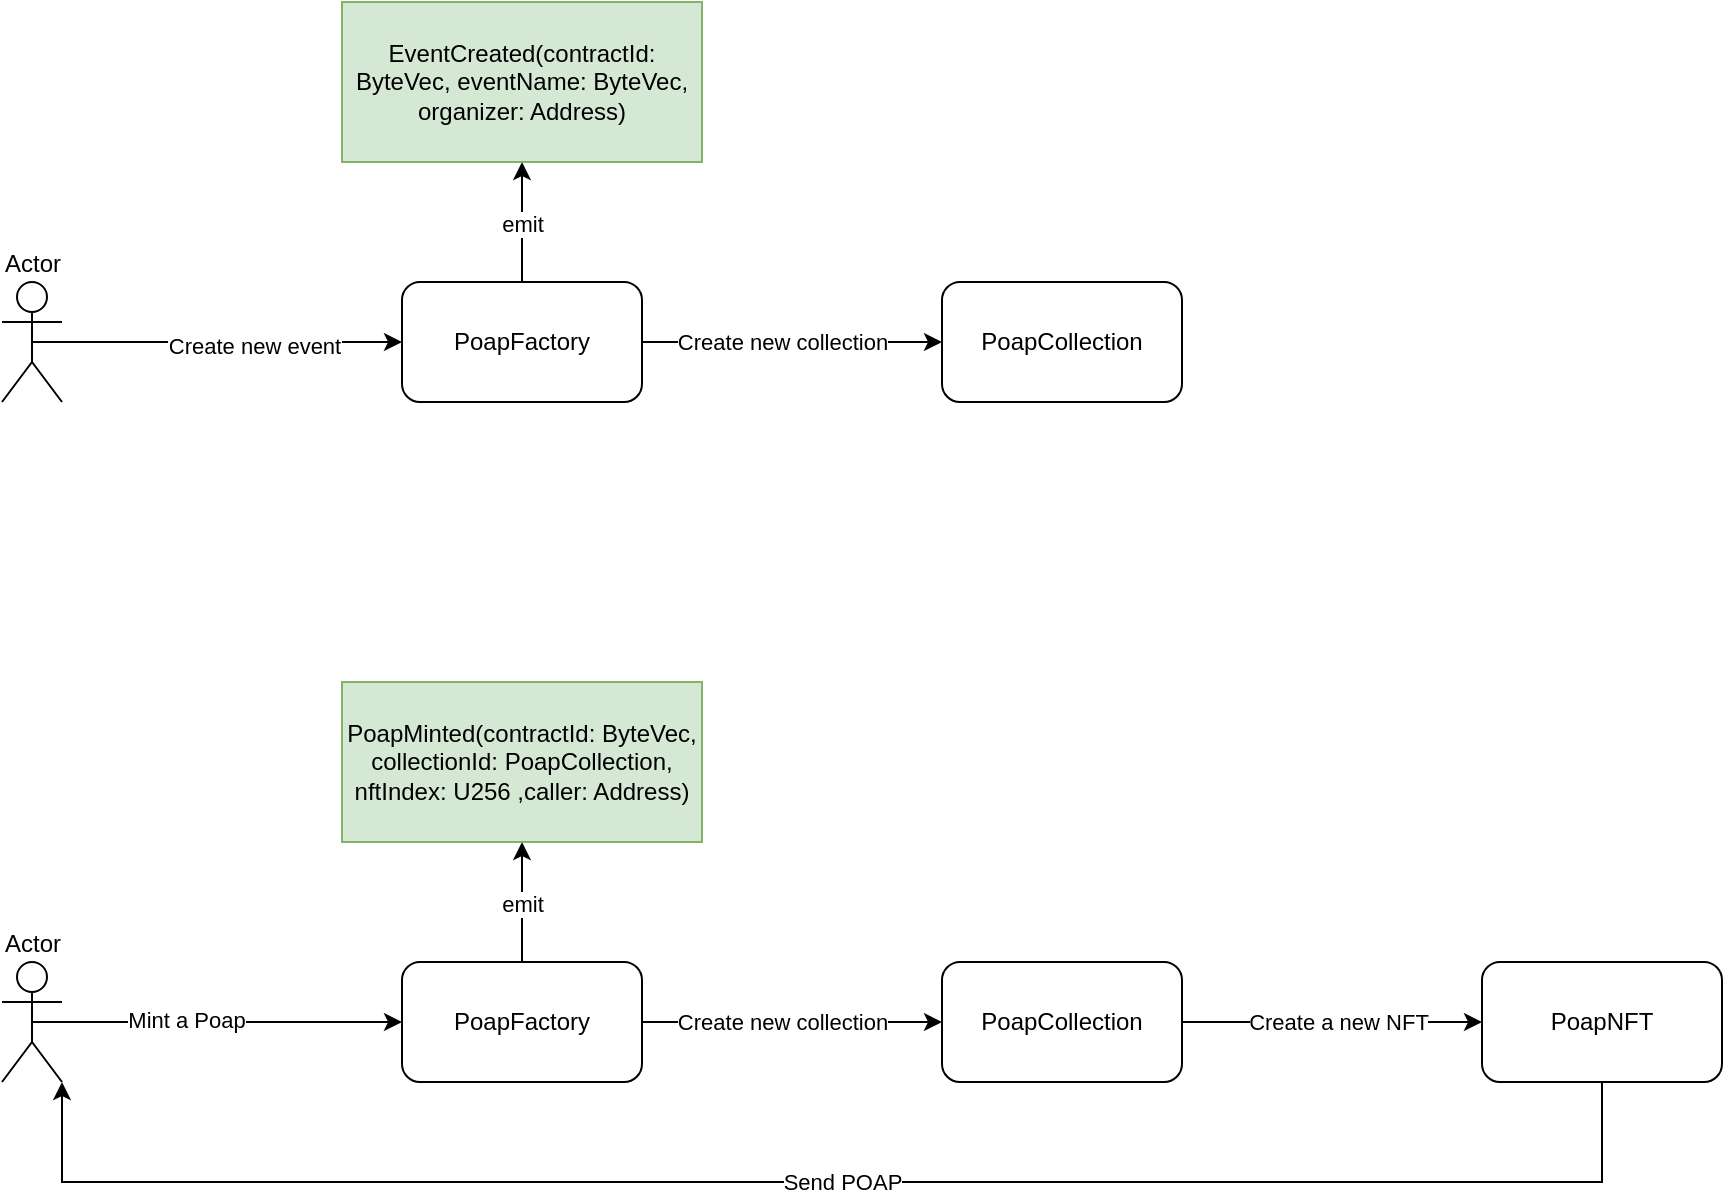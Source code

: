 <mxfile version="26.0.4">
  <diagram id="C5RBs43oDa-KdzZeNtuy" name="Page-1">
    <mxGraphModel dx="1067" dy="1233" grid="1" gridSize="10" guides="1" tooltips="1" connect="1" arrows="1" fold="1" page="1" pageScale="1" pageWidth="1169" pageHeight="827" math="0" shadow="0">
      <root>
        <mxCell id="WIyWlLk6GJQsqaUBKTNV-0" />
        <mxCell id="WIyWlLk6GJQsqaUBKTNV-1" parent="WIyWlLk6GJQsqaUBKTNV-0" />
        <mxCell id="Pax1yDMVbgt0zzM49SSv-3" style="edgeStyle=orthogonalEdgeStyle;rounded=0;orthogonalLoop=1;jettySize=auto;html=1;exitX=0.5;exitY=0.5;exitDx=0;exitDy=0;exitPerimeter=0;entryX=0;entryY=0.5;entryDx=0;entryDy=0;" edge="1" parent="WIyWlLk6GJQsqaUBKTNV-1" source="Pax1yDMVbgt0zzM49SSv-0" target="Pax1yDMVbgt0zzM49SSv-5">
          <mxGeometry relative="1" as="geometry">
            <mxPoint x="299" y="220" as="targetPoint" />
          </mxGeometry>
        </mxCell>
        <mxCell id="Pax1yDMVbgt0zzM49SSv-4" value="Create new event" style="edgeLabel;html=1;align=center;verticalAlign=middle;resizable=0;points=[];" vertex="1" connectable="0" parent="Pax1yDMVbgt0zzM49SSv-3">
          <mxGeometry x="0.192" y="-2" relative="1" as="geometry">
            <mxPoint as="offset" />
          </mxGeometry>
        </mxCell>
        <mxCell id="Pax1yDMVbgt0zzM49SSv-0" value="Actor" style="shape=umlActor;verticalLabelPosition=top;verticalAlign=bottom;html=1;outlineConnect=0;labelPosition=center;align=center;" vertex="1" parent="WIyWlLk6GJQsqaUBKTNV-1">
          <mxGeometry x="40" y="190" width="30" height="60" as="geometry" />
        </mxCell>
        <mxCell id="Pax1yDMVbgt0zzM49SSv-7" style="edgeStyle=orthogonalEdgeStyle;rounded=0;orthogonalLoop=1;jettySize=auto;html=1;exitX=1;exitY=0.5;exitDx=0;exitDy=0;" edge="1" parent="WIyWlLk6GJQsqaUBKTNV-1" source="Pax1yDMVbgt0zzM49SSv-5" target="Pax1yDMVbgt0zzM49SSv-6">
          <mxGeometry relative="1" as="geometry" />
        </mxCell>
        <mxCell id="Pax1yDMVbgt0zzM49SSv-9" value="Create new collection" style="edgeLabel;html=1;align=center;verticalAlign=middle;resizable=0;points=[];" vertex="1" connectable="0" parent="Pax1yDMVbgt0zzM49SSv-7">
          <mxGeometry x="-0.333" relative="1" as="geometry">
            <mxPoint x="20" as="offset" />
          </mxGeometry>
        </mxCell>
        <mxCell id="Pax1yDMVbgt0zzM49SSv-10" style="edgeStyle=orthogonalEdgeStyle;rounded=0;orthogonalLoop=1;jettySize=auto;html=1;exitX=0.5;exitY=0;exitDx=0;exitDy=0;entryX=0.5;entryY=1;entryDx=0;entryDy=0;" edge="1" parent="WIyWlLk6GJQsqaUBKTNV-1" source="Pax1yDMVbgt0zzM49SSv-5" target="Pax1yDMVbgt0zzM49SSv-12">
          <mxGeometry relative="1" as="geometry">
            <mxPoint x="505" y="140" as="targetPoint" />
          </mxGeometry>
        </mxCell>
        <mxCell id="Pax1yDMVbgt0zzM49SSv-13" value="emit" style="edgeLabel;html=1;align=center;verticalAlign=middle;resizable=0;points=[];" vertex="1" connectable="0" parent="Pax1yDMVbgt0zzM49SSv-10">
          <mxGeometry x="-0.002" y="-2" relative="1" as="geometry">
            <mxPoint x="-2" y="1" as="offset" />
          </mxGeometry>
        </mxCell>
        <mxCell id="Pax1yDMVbgt0zzM49SSv-5" value="PoapFactory" style="rounded=1;whiteSpace=wrap;html=1;" vertex="1" parent="WIyWlLk6GJQsqaUBKTNV-1">
          <mxGeometry x="240" y="190" width="120" height="60" as="geometry" />
        </mxCell>
        <mxCell id="Pax1yDMVbgt0zzM49SSv-6" value="PoapCollection" style="rounded=1;whiteSpace=wrap;html=1;" vertex="1" parent="WIyWlLk6GJQsqaUBKTNV-1">
          <mxGeometry x="510" y="190" width="120" height="60" as="geometry" />
        </mxCell>
        <mxCell id="Pax1yDMVbgt0zzM49SSv-12" value="EventCreated(contractId: ByteVec, eventName: ByteVec, organizer: Address)" style="rounded=0;whiteSpace=wrap;html=1;fillColor=#d5e8d4;strokeColor=#82b366;" vertex="1" parent="WIyWlLk6GJQsqaUBKTNV-1">
          <mxGeometry x="210" y="50" width="180" height="80" as="geometry" />
        </mxCell>
        <mxCell id="Pax1yDMVbgt0zzM49SSv-15" style="edgeStyle=orthogonalEdgeStyle;rounded=0;orthogonalLoop=1;jettySize=auto;html=1;exitX=0.5;exitY=0.5;exitDx=0;exitDy=0;exitPerimeter=0;entryX=0;entryY=0.5;entryDx=0;entryDy=0;" edge="1" parent="WIyWlLk6GJQsqaUBKTNV-1" source="Pax1yDMVbgt0zzM49SSv-17" target="Pax1yDMVbgt0zzM49SSv-22">
          <mxGeometry relative="1" as="geometry">
            <mxPoint x="299" y="560" as="targetPoint" />
          </mxGeometry>
        </mxCell>
        <mxCell id="Pax1yDMVbgt0zzM49SSv-25" value="Mint a Poap" style="edgeLabel;html=1;align=center;verticalAlign=middle;resizable=0;points=[];" vertex="1" connectable="0" parent="Pax1yDMVbgt0zzM49SSv-15">
          <mxGeometry x="-0.168" y="1" relative="1" as="geometry">
            <mxPoint as="offset" />
          </mxGeometry>
        </mxCell>
        <mxCell id="Pax1yDMVbgt0zzM49SSv-17" value="Actor" style="shape=umlActor;verticalLabelPosition=top;verticalAlign=bottom;html=1;outlineConnect=0;labelPosition=center;align=center;" vertex="1" parent="WIyWlLk6GJQsqaUBKTNV-1">
          <mxGeometry x="40" y="530" width="30" height="60" as="geometry" />
        </mxCell>
        <mxCell id="Pax1yDMVbgt0zzM49SSv-18" style="edgeStyle=orthogonalEdgeStyle;rounded=0;orthogonalLoop=1;jettySize=auto;html=1;exitX=1;exitY=0.5;exitDx=0;exitDy=0;" edge="1" parent="WIyWlLk6GJQsqaUBKTNV-1" source="Pax1yDMVbgt0zzM49SSv-22" target="Pax1yDMVbgt0zzM49SSv-23">
          <mxGeometry relative="1" as="geometry" />
        </mxCell>
        <mxCell id="Pax1yDMVbgt0zzM49SSv-19" value="Create new collection" style="edgeLabel;html=1;align=center;verticalAlign=middle;resizable=0;points=[];" vertex="1" connectable="0" parent="Pax1yDMVbgt0zzM49SSv-18">
          <mxGeometry x="-0.333" relative="1" as="geometry">
            <mxPoint x="20" as="offset" />
          </mxGeometry>
        </mxCell>
        <mxCell id="Pax1yDMVbgt0zzM49SSv-20" style="edgeStyle=orthogonalEdgeStyle;rounded=0;orthogonalLoop=1;jettySize=auto;html=1;exitX=0.5;exitY=0;exitDx=0;exitDy=0;entryX=0.5;entryY=1;entryDx=0;entryDy=0;" edge="1" parent="WIyWlLk6GJQsqaUBKTNV-1" source="Pax1yDMVbgt0zzM49SSv-22" target="Pax1yDMVbgt0zzM49SSv-24">
          <mxGeometry relative="1" as="geometry">
            <mxPoint x="505" y="480" as="targetPoint" />
          </mxGeometry>
        </mxCell>
        <mxCell id="Pax1yDMVbgt0zzM49SSv-21" value="emit" style="edgeLabel;html=1;align=center;verticalAlign=middle;resizable=0;points=[];" vertex="1" connectable="0" parent="Pax1yDMVbgt0zzM49SSv-20">
          <mxGeometry x="-0.002" y="-2" relative="1" as="geometry">
            <mxPoint x="-2" y="1" as="offset" />
          </mxGeometry>
        </mxCell>
        <mxCell id="Pax1yDMVbgt0zzM49SSv-22" value="PoapFactory" style="rounded=1;whiteSpace=wrap;html=1;" vertex="1" parent="WIyWlLk6GJQsqaUBKTNV-1">
          <mxGeometry x="240" y="530" width="120" height="60" as="geometry" />
        </mxCell>
        <mxCell id="Pax1yDMVbgt0zzM49SSv-27" style="edgeStyle=orthogonalEdgeStyle;rounded=0;orthogonalLoop=1;jettySize=auto;html=1;exitX=1;exitY=0.5;exitDx=0;exitDy=0;entryX=0;entryY=0.5;entryDx=0;entryDy=0;" edge="1" parent="WIyWlLk6GJQsqaUBKTNV-1" source="Pax1yDMVbgt0zzM49SSv-23" target="Pax1yDMVbgt0zzM49SSv-26">
          <mxGeometry relative="1" as="geometry" />
        </mxCell>
        <mxCell id="Pax1yDMVbgt0zzM49SSv-28" value="Create a new NFT" style="edgeLabel;html=1;align=center;verticalAlign=middle;resizable=0;points=[];" vertex="1" connectable="0" parent="Pax1yDMVbgt0zzM49SSv-27">
          <mxGeometry x="-0.382" relative="1" as="geometry">
            <mxPoint x="31" as="offset" />
          </mxGeometry>
        </mxCell>
        <mxCell id="Pax1yDMVbgt0zzM49SSv-23" value="PoapCollection" style="rounded=1;whiteSpace=wrap;html=1;" vertex="1" parent="WIyWlLk6GJQsqaUBKTNV-1">
          <mxGeometry x="510" y="530" width="120" height="60" as="geometry" />
        </mxCell>
        <mxCell id="Pax1yDMVbgt0zzM49SSv-24" value="PoapMinted(contractId: ByteVec, collectionId: PoapCollection, nftIndex: U256 ,caller: Address)" style="rounded=0;whiteSpace=wrap;html=1;fillColor=#d5e8d4;strokeColor=#82b366;" vertex="1" parent="WIyWlLk6GJQsqaUBKTNV-1">
          <mxGeometry x="210" y="390" width="180" height="80" as="geometry" />
        </mxCell>
        <mxCell id="Pax1yDMVbgt0zzM49SSv-26" value="PoapNFT" style="rounded=1;whiteSpace=wrap;html=1;" vertex="1" parent="WIyWlLk6GJQsqaUBKTNV-1">
          <mxGeometry x="780" y="530" width="120" height="60" as="geometry" />
        </mxCell>
        <mxCell id="Pax1yDMVbgt0zzM49SSv-29" style="edgeStyle=orthogonalEdgeStyle;rounded=0;orthogonalLoop=1;jettySize=auto;html=1;exitX=0.5;exitY=1;exitDx=0;exitDy=0;entryX=1;entryY=1;entryDx=0;entryDy=0;entryPerimeter=0;" edge="1" parent="WIyWlLk6GJQsqaUBKTNV-1" source="Pax1yDMVbgt0zzM49SSv-26" target="Pax1yDMVbgt0zzM49SSv-17">
          <mxGeometry relative="1" as="geometry">
            <Array as="points">
              <mxPoint x="840" y="640" />
              <mxPoint x="70" y="640" />
            </Array>
          </mxGeometry>
        </mxCell>
        <mxCell id="Pax1yDMVbgt0zzM49SSv-31" value="Send POAP" style="edgeLabel;html=1;align=center;verticalAlign=middle;resizable=0;points=[];" vertex="1" connectable="0" parent="Pax1yDMVbgt0zzM49SSv-29">
          <mxGeometry x="-0.011" relative="1" as="geometry">
            <mxPoint as="offset" />
          </mxGeometry>
        </mxCell>
      </root>
    </mxGraphModel>
  </diagram>
</mxfile>
